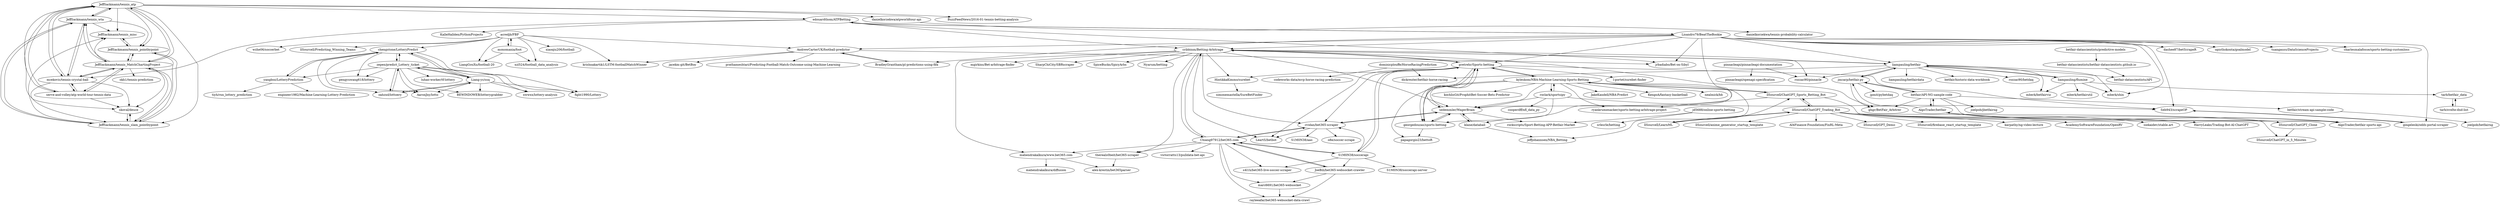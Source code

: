 digraph G {
"JeffSackmann/tennis_atp" -> "JeffSackmann/tennis_wta"
"JeffSackmann/tennis_atp" -> "mcekovic/tennis-crystal-ball"
"JeffSackmann/tennis_atp" -> "JeffSackmann/tennis_MatchChartingProject"
"JeffSackmann/tennis_atp" -> "JeffSackmann/tennis_slam_pointbypoint"
"JeffSackmann/tennis_atp" -> "serve-and-volley/atp-world-tour-tennis-data"
"JeffSackmann/tennis_atp" -> "JeffSackmann/tennis_pointbypoint"
"JeffSackmann/tennis_atp" -> "JeffSackmann/tennis_misc"
"JeffSackmann/tennis_atp" -> "skoval/deuce"
"JeffSackmann/tennis_atp" -> "danielkorzekwa/atpworldtour-api"
"JeffSackmann/tennis_atp" -> "BuzzFeedNews/2016-01-tennis-betting-analysis" ["e"=1]
"JeffSackmann/tennis_atp" -> "edouardthom/ATPBetting"
"JeffSackmann/tennis_wta" -> "JeffSackmann/tennis_atp"
"JeffSackmann/tennis_wta" -> "JeffSackmann/tennis_MatchChartingProject"
"JeffSackmann/tennis_wta" -> "JeffSackmann/tennis_slam_pointbypoint"
"JeffSackmann/tennis_wta" -> "JeffSackmann/tennis_pointbypoint"
"JeffSackmann/tennis_wta" -> "JeffSackmann/tennis_misc"
"JeffSackmann/tennis_wta" -> "mcekovic/tennis-crystal-ball"
"dominicplouffe/HorseRacingPrediction" -> "dickreuter/betfair-horse-racing"
"dominicplouffe/HorseRacingPrediction" -> "codeworks-data/mvp-horse-racing-prediction"
"liampauling/betfair" -> "liampauling/flumine"
"liampauling/betfair" -> "jmcarp/betfair.py"
"liampauling/betfair" -> "liampauling/betfairdata"
"liampauling/betfair" -> "cribbinm/Betting-Arbitrage"
"liampauling/betfair" -> "mberk/shin"
"liampauling/betfair" -> "rozzac90/pinnacle"
"liampauling/betfair" -> "mberk/betfairviz"
"liampauling/betfair" -> "betfair/historic-data-workbook"
"liampauling/betfair" -> "dickreuter/betfair-horse-racing"
"liampauling/betfair" -> "rozzac90/betdaq"
"liampauling/betfair" -> "betfair-datascientists/API"
"edouardthom/ATPBetting" -> "Lisandro79/BeatTheBookie"
"edouardthom/ATPBetting" -> "mcekovic/tennis-crystal-ball"
"edouardthom/ATPBetting" -> "jrbadiabo/Bet-on-Sibyl"
"edouardthom/ATPBetting" -> "cribbinm/Betting-Arbitrage"
"edouardthom/ATPBetting" -> "KalleHallden/PythonProjects" ["e"=1]
"zepen/predict_Lottery_ticket" -> "Liang-yc/ssq"
"zepen/predict_Lottery_ticket" -> "oahzxd/lottoery"
"zepen/predict_Lottery_ticket" -> "chengstone/LotteryPredict"
"zepen/predict_Lottery_ticket" -> "BEWINDOWEB/lotterygrabber"
"zepen/predict_Lottery_ticket" -> "xwwxx/lottery-analysis"
"zepen/predict_Lottery_ticket" -> "fight1990/Lottery"
"zepen/predict_Lottery_ticket" -> "luhao-worker/tf-lottery"
"zepen/predict_Lottery_ticket" -> "AaronJny/lotto"
"zepen/predict_Lottery_ticket" -> "pengyuwang618/lottery"
"zepen/predict_Lottery_ticket" -> "yangboz/LotteryPrediction"
"llSourcell/LearnML" -> "llSourcell/ChatGPT_Trading_Bot"
"llSourcell/LearnML" -> "llSourcell/ChatGPT_Sports_Betting_Bot"
"llSourcell/ChatGPT_Trading_Bot" -> "llSourcell/ChatGPT_Sports_Betting_Bot"
"llSourcell/ChatGPT_Trading_Bot" -> "llSourcell/ChatGPT_Clone"
"llSourcell/ChatGPT_Trading_Bot" -> "llSourcell/anime_generator_startup_template"
"llSourcell/ChatGPT_Trading_Bot" -> "AI4Finance-Foundation/FinRL-Meta" ["e"=1]
"llSourcell/ChatGPT_Trading_Bot" -> "llSourcell/GPT_Demo"
"llSourcell/ChatGPT_Trading_Bot" -> "llSourcell/LearnML"
"llSourcell/ChatGPT_Trading_Bot" -> "llSourcell/firebase_react_startup_template"
"llSourcell/ChatGPT_Trading_Bot" -> "karpathy/ng-video-lecture" ["e"=1]
"llSourcell/ChatGPT_Trading_Bot" -> "AcademySoftwareFoundation/OpenRV" ["e"=1]
"llSourcell/ChatGPT_Trading_Bot" -> "isekaidev/stable.art" ["e"=1]
"llSourcell/ChatGPT_Trading_Bot" -> "HarryLeaks/Trading-Bot-AI-ChatGPT"
"llSourcell/ChatGPT_Trading_Bot" -> "llSourcell/ChatGPT_in_5_Minutes"
"Lisandro79/BeatTheBookie" -> "cribbinm/Betting-Arbitrage"
"Lisandro79/BeatTheBookie" -> "AndrewCarterUK/football-predictor"
"Lisandro79/BeatTheBookie" -> "jrbadiabo/Bet-on-Sibyl"
"Lisandro79/BeatTheBookie" -> "pretrehr/Sports-betting"
"Lisandro79/BeatTheBookie" -> "edouardthom/ATPBetting"
"Lisandro79/BeatTheBookie" -> "BradleyGrantham/pl-predictions-using-fifa"
"Lisandro79/BeatTheBookie" -> "dashee87/betScrapeR"
"Lisandro79/BeatTheBookie" -> "opisthokonta/goalmodel" ["e"=1]
"Lisandro79/BeatTheBookie" -> "liampauling/betfair"
"Lisandro79/BeatTheBookie" -> "tuangauss/DataScienceProjects" ["e"=1]
"Lisandro79/BeatTheBookie" -> "charlesmalafosse/sports-betting-customloss"
"Lisandro79/BeatTheBookie" -> "gingeleski/odds-portal-scraper"
"Lisandro79/BeatTheBookie" -> "Seb943/scrapeOP"
"Lisandro79/BeatTheBookie" -> "sedemmler/WagerBrain"
"Lisandro79/BeatTheBookie" -> "mberk/shin"
"roclark/sportsipy" -> "cooperdff/nfl_data_py" ["e"=1]
"roclark/sportsipy" -> "Seb943/scrapeOP"
"roclark/sportsipy" -> "sedemmler/WagerBrain"
"roclark/sportsipy" -> "georgedouzas/sports-betting"
"roclark/sportsipy" -> "kyleskom/NBA-Machine-Learning-Sports-Betting"
"acredjb/FBP" -> "monomania/foot"
"acredjb/FBP" -> "xiaoqiu206/football"
"acredjb/FBP" -> "LiangGouXu/football-20"
"acredjb/FBP" -> "xzl524/football_data_analysis"
"acredjb/FBP" -> "krishnakartik1/LSTM-footballMatchWinner"
"acredjb/FBP" -> "AndrewCarterUK/football-predictor"
"acredjb/FBP" -> "chengstone/LotteryPredict"
"acredjb/FBP" -> "wzhe06/soccerbet"
"acredjb/FBP" -> "llSourcell/Predicting_Winning_Teams" ["e"=1]
"AlgoTrader/betfair" -> "AlgoTrader/betfair-sports-api"
"AlgoTrader/betfair" -> "jmcarp/betfair.py"
"AlgoTrader/betfair" -> "betfair/API-NG-sample-code"
"llSourcell/ChatGPT_Sports_Betting_Bot" -> "ryankrumenacker/sports-betting-arbitrage-project"
"llSourcell/ChatGPT_Sports_Betting_Bot" -> "kyleskom/NBA-Machine-Learning-Sports-Betting"
"llSourcell/ChatGPT_Sports_Betting_Bot" -> "llSourcell/ChatGPT_Trading_Bot"
"llSourcell/ChatGPT_Sports_Betting_Bot" -> "llSourcell/ChatGPT_Clone"
"betfair/API-NG-sample-code" -> "jmcarp/betfair.py"
"betfair/API-NG-sample-code" -> "AlgoTrader/betfair"
"betfair/API-NG-sample-code" -> "betfair/stream-api-sample-code"
"betfair/API-NG-sample-code" -> "AlgoTrader/betfair-sports-api"
"betfair/API-NG-sample-code" -> "joelpob/jbetfairng"
"betfair/API-NG-sample-code" -> "ghgr/BetFair_Arbitrer"
"AndrewCarterUK/football-predictor" -> "prathameshtari/Predicting-Football-Match-Outcome-using-Machine-Learning"
"AndrewCarterUK/football-predictor" -> "BradleyGrantham/pl-predictions-using-fifa"
"AndrewCarterUK/football-predictor" -> "krishnakartik1/LSTM-footballMatchWinner"
"AndrewCarterUK/football-predictor" -> "jrbadiabo/Bet-on-Sibyl"
"AndrewCarterUK/football-predictor" -> "jacekm-git/BetBoy"
"Liang-yc/ssq" -> "zepen/predict_Lottery_ticket"
"Liang-yc/ssq" -> "oahzxd/lottoery"
"Liang-yc/ssq" -> "chengstone/LotteryPredict"
"Liang-yc/ssq" -> "fight1990/Lottery"
"Liang-yc/ssq" -> "xwwxx/lottery-analysis"
"Liang-yc/ssq" -> "AaronJny/lotto"
"Liang-yc/ssq" -> "BEWINDOWEB/lotterygrabber"
"chengstone/LotteryPredict" -> "Liang-yc/ssq"
"chengstone/LotteryPredict" -> "yangboz/LotteryPrediction"
"chengstone/LotteryPredict" -> "zepen/predict_Lottery_ticket"
"chengstone/LotteryPredict" -> "pengyuwang618/lottery"
"chengstone/LotteryPredict" -> "oahzxd/lottoery"
"chengstone/LotteryPredict" -> "AaronJny/lotto"
"chengstone/LotteryPredict" -> "fight1990/Lottery"
"Chiang97912/bet365.com" -> "S1M0N38/soccerapi"
"Chiang97912/bet365.com" -> "mahendrakalkura/www.bet365.com"
"Chiang97912/bet365.com" -> "cvidan/bet365-scraper"
"Chiang97912/bet365.com" -> "rayleeafar/bet365-websocket-data-crawl"
"Chiang97912/bet365.com" -> "JoeBili/bet365-websocket-crawler"
"Chiang97912/bet365.com" -> "victorratts13/pulldata-bet-api"
"Chiang97912/bet365.com" -> "marc6691/bet365-websocket"
"Chiang97912/bet365.com" -> "cribbinm/Betting-Arbitrage"
"Chiang97912/bet365.com" -> "thereals0beit/bet365-scraper"
"Chiang97912/bet365.com" -> "s4l1h/bet365-live-soccer-scraper"
"cribbinm/Betting-Arbitrage" -> "Chiang97912/bet365.com"
"cribbinm/Betting-Arbitrage" -> "HintikkaKimmo/surebet"
"cribbinm/Betting-Arbitrage" -> "pretrehr/Sports-betting"
"cribbinm/Betting-Arbitrage" -> "cvidan/bet365-scraper"
"cribbinm/Betting-Arbitrage" -> "mahendrakalkura/www.bet365.com"
"cribbinm/Betting-Arbitrage" -> "liampauling/betfair"
"cribbinm/Betting-Arbitrage" -> "rozzac90/pinnacle"
"cribbinm/Betting-Arbitrage" -> "thereals0beit/bet365-scraper"
"cribbinm/Betting-Arbitrage" -> "mgirkins/Bet-arbitrage-finder"
"cribbinm/Betting-Arbitrage" -> "SharpChiCity/SBRscraper"
"cribbinm/Betting-Arbitrage" -> "ghgr/BetFair_Arbitrer"
"cribbinm/Betting-Arbitrage" -> "SpiceBucks/SpicyArbs"
"cribbinm/Betting-Arbitrage" -> "Nyarum/betting"
"cribbinm/Betting-Arbitrage" -> "sedemmler/WagerBrain"
"cribbinm/Betting-Arbitrage" -> "LeartS/betbot"
"S1M0N38/soccerapi" -> "Chiang97912/bet365.com"
"S1M0N38/soccerapi" -> "pretrehr/Sports-betting"
"S1M0N38/soccerapi" -> "cvidan/bet365-scraper"
"S1M0N38/soccerapi" -> "JoeBili/bet365-websocket-crawler"
"S1M0N38/soccerapi" -> "S1M0N38/soccerapi-server"
"S1M0N38/soccerapi" -> "s4l1h/bet365-live-soccer-scraper"
"oahzxd/lottoery" -> "zepen/predict_Lottery_ticket"
"oahzxd/lottoery" -> "Liang-yc/ssq"
"llSourcell/ChatGPT_Clone" -> "llSourcell/ChatGPT_in_5_Minutes"
"sedemmler/WagerBrain" -> "georgedouzas/sports-betting"
"sedemmler/WagerBrain" -> "pretrehr/Sports-betting"
"sedemmler/WagerBrain" -> "cvidan/bet365-scraper"
"sedemmler/WagerBrain" -> "klane/databall"
"sedemmler/WagerBrain" -> "rockscripts/Sport-Betting-APP-Betfair-Market"
"Seb943/scrapeOP" -> "gingeleski/odds-portal-scraper"
"marc6691/bet365-websocket" -> "rayleeafar/bet365-websocket-data-crawl"
"kyleskom/NBA-Machine-Learning-Sports-Betting" -> "llSourcell/ChatGPT_Sports_Betting_Bot"
"kyleskom/NBA-Machine-Learning-Sports-Betting" -> "georgedouzas/sports-betting"
"kyleskom/NBA-Machine-Learning-Sports-Betting" -> "klane/databall"
"kyleskom/NBA-Machine-Learning-Sports-Betting" -> "jeffjohannsen/NBA_Betting"
"kyleskom/NBA-Machine-Learning-Sports-Betting" -> "sedemmler/WagerBrain"
"kyleskom/NBA-Machine-Learning-Sports-Betting" -> "JakeKandell/NBA-Predict" ["e"=1]
"kyleskom/NBA-Machine-Learning-Sports-Betting" -> "pretrehr/Sports-betting"
"kyleskom/NBA-Machine-Learning-Sports-Betting" -> "ryankrumenacker/sports-betting-arbitrage-project"
"kyleskom/NBA-Machine-Learning-Sports-Betting" -> "roclark/sportsipy"
"kyleskom/NBA-Machine-Learning-Sports-Betting" -> "KengoA/fantasy-basketball" ["e"=1]
"kyleskom/NBA-Machine-Learning-Sports-Betting" -> "papagorgio23/bettoR"
"kyleskom/NBA-Machine-Learning-Sports-Betting" -> "nealmick/bb"
"kyleskom/NBA-Machine-Learning-Sports-Betting" -> "kochlisGit/ProphitBet-Soccer-Bets-Predictor"
"betfair-datascientists/predictive-models" -> "betfair-datascientists/betfair-datascientists.github.io"
"monomania/foot" -> "acredjb/FBP"
"monomania/foot" -> "xzl524/football_data_analysis"
"monomania/foot" -> "LiangGouXu/football-20"
"AlgoTrader/betfair-sports-api" -> "AlgoTrader/betfair"
"mcekovic/tennis-crystal-ball" -> "serve-and-volley/atp-world-tour-tennis-data"
"mcekovic/tennis-crystal-ball" -> "JeffSackmann/tennis_MatchChartingProject"
"mcekovic/tennis-crystal-ball" -> "JeffSackmann/tennis_atp"
"mcekovic/tennis-crystal-ball" -> "skoval/deuce"
"mcekovic/tennis-crystal-ball" -> "JeffSackmann/tennis_slam_pointbypoint"
"mcekovic/tennis-crystal-ball" -> "JeffSackmann/tennis_wta"
"yangboz/LotteryPrediction" -> "chengstone/LotteryPredict"
"yangboz/LotteryPrediction" -> "tiyh/rnn_lottery_prediction"
"yangboz/LotteryPrediction" -> "engineer1982/Machine-Learning-Lottery-Prediction"
"jd5688/online-sports-betting" -> "srlesrle/betting"
"jd5688/online-sports-betting" -> "rockscripts/Sport-Betting-APP-Betfair-Market"
"skoval/deuce" -> "JeffSackmann/tennis_slam_pointbypoint"
"BradleyGrantham/pl-predictions-using-fifa" -> "AndrewCarterUK/football-predictor"
"thereals0beit/bet365-scraper" -> "alex-krestin/bet365parser"
"pretrehr/Sports-betting" -> "georgedouzas/sports-betting"
"pretrehr/Sports-betting" -> "sedemmler/WagerBrain"
"pretrehr/Sports-betting" -> "cribbinm/Betting-Arbitrage"
"pretrehr/Sports-betting" -> "S1M0N38/soccerapi"
"pretrehr/Sports-betting" -> "cvidan/bet365-scraper"
"pretrehr/Sports-betting" -> "kyleskom/NBA-Machine-Learning-Sports-Betting"
"pretrehr/Sports-betting" -> "HintikkaKimmo/surebet"
"pretrehr/Sports-betting" -> "Seb943/scrapeOP"
"pretrehr/Sports-betting" -> "l-portet/surebet-finder"
"pretrehr/Sports-betting" -> "LeartS/betbot"
"betfair-datascientists/betfair-datascientists.github.io" -> "betfair-datascientists/API"
"tarb/betfair_data" -> "tarb/svelte-dnd-list"
"tarb/svelte-dnd-list" -> "tarb/betfair_data"
"klane/databall" -> "jeffjohannsen/NBA_Betting"
"klane/databall" -> "sedemmler/WagerBrain"
"JeffSackmann/tennis_slam_pointbypoint" -> "JeffSackmann/tennis_pointbypoint"
"JeffSackmann/tennis_slam_pointbypoint" -> "JeffSackmann/tennis_MatchChartingProject"
"JeffSackmann/tennis_slam_pointbypoint" -> "JeffSackmann/tennis_misc"
"JeffSackmann/tennis_slam_pointbypoint" -> "skoval/deuce"
"JeffSackmann/tennis_slam_pointbypoint" -> "JeffSackmann/tennis_wta"
"JoeBili/bet365-websocket-crawler" -> "marc6691/bet365-websocket"
"JoeBili/bet365-websocket-crawler" -> "rayleeafar/bet365-websocket-data-crawl"
"JoeBili/bet365-websocket-crawler" -> "Chiang97912/bet365.com"
"JeffSackmann/tennis_MatchChartingProject" -> "JeffSackmann/tennis_slam_pointbypoint"
"JeffSackmann/tennis_MatchChartingProject" -> "JeffSackmann/tennis_pointbypoint"
"JeffSackmann/tennis_MatchChartingProject" -> "JeffSackmann/tennis_wta"
"JeffSackmann/tennis_MatchChartingProject" -> "JeffSackmann/tennis_misc"
"JeffSackmann/tennis_MatchChartingProject" -> "mcekovic/tennis-crystal-ball"
"JeffSackmann/tennis_MatchChartingProject" -> "serve-and-volley/atp-world-tour-tennis-data"
"JeffSackmann/tennis_MatchChartingProject" -> "JeffSackmann/tennis_atp"
"JeffSackmann/tennis_MatchChartingProject" -> "skoval/deuce"
"JeffSackmann/tennis_MatchChartingProject" -> "okh1/tennis-prediction"
"serve-and-volley/atp-world-tour-tennis-data" -> "mcekovic/tennis-crystal-ball"
"serve-and-volley/atp-world-tour-tennis-data" -> "JeffSackmann/tennis_MatchChartingProject"
"serve-and-volley/atp-world-tour-tennis-data" -> "JeffSackmann/tennis_atp"
"serve-and-volley/atp-world-tour-tennis-data" -> "skoval/deuce"
"pinnacleapi/pinnacleapi-documentation" -> "pinnacleapi/openapi-specification"
"pinnacleapi/pinnacleapi-documentation" -> "rozzac90/pinnacle"
"jmcarp/betfair.py" -> "betfair/API-NG-sample-code"
"jmcarp/betfair.py" -> "liampauling/betfair"
"jmcarp/betfair.py" -> "ghgr/BetFair_Arbitrer"
"jmcarp/betfair.py" -> "jpmit/pybetdaq"
"liampauling/flumine" -> "liampauling/betfair"
"liampauling/flumine" -> "mberk/betfairviz"
"liampauling/flumine" -> "tarb/betfair_data"
"liampauling/flumine" -> "mberk/betfairutil"
"liampauling/flumine" -> "mberk/shin"
"gingeleski/odds-portal-scraper" -> "Seb943/scrapeOP"
"JeffSackmann/tennis_misc" -> "JeffSackmann/tennis_pointbypoint"
"JeffSackmann/tennis_pointbypoint" -> "JeffSackmann/tennis_slam_pointbypoint"
"JeffSackmann/tennis_pointbypoint" -> "JeffSackmann/tennis_misc"
"JeffSackmann/tennis_pointbypoint" -> "JeffSackmann/tennis_MatchChartingProject"
"georgedouzas/sports-betting" -> "sedemmler/WagerBrain"
"georgedouzas/sports-betting" -> "pretrehr/Sports-betting"
"georgedouzas/sports-betting" -> "papagorgio23/bettoR"
"danielkorzekwa/atpworldtour-api" -> "danielkorzekwa/tennis-probability-calculator"
"HintikkaKimmo/surebet" -> "simonemastella/SureBetFinder"
"cvidan/bet365-scraper" -> "Chiang97912/bet365.com"
"cvidan/bet365-scraper" -> "sedemmler/WagerBrain"
"cvidan/bet365-scraper" -> "S1M0N38/aao"
"cvidan/bet365-scraper" -> "LeartS/betbot"
"cvidan/bet365-scraper" -> "o8e/soccer-scrape"
"betfair/stream-api-sample-code" -> "joelpob/betfairng"
"mahendrakalkura/www.bet365.com" -> "mahendrakalkura/diffusion"
"mahendrakalkura/www.bet365.com" -> "alex-krestin/bet365parser"
"JeffSackmann/tennis_atp" ["l"="23.919,-33.184"]
"JeffSackmann/tennis_wta" ["l"="23.935,-33.195"]
"mcekovic/tennis-crystal-ball" ["l"="23.922,-33.166"]
"JeffSackmann/tennis_MatchChartingProject" ["l"="23.945,-33.182"]
"JeffSackmann/tennis_slam_pointbypoint" ["l"="23.957,-33.188"]
"serve-and-volley/atp-world-tour-tennis-data" ["l"="23.942,-33.164"]
"JeffSackmann/tennis_pointbypoint" ["l"="23.954,-33.202"]
"JeffSackmann/tennis_misc" ["l"="23.941,-33.207"]
"skoval/deuce" ["l"="23.958,-33.171"]
"danielkorzekwa/atpworldtour-api" ["l"="23.919,-33.224"]
"BuzzFeedNews/2016-01-tennis-betting-analysis" ["l"="15.245,-30.453"]
"edouardthom/ATPBetting" ["l"="23.835,-33.115"]
"dominicplouffe/HorseRacingPrediction" ["l"="23.822,-32.912"]
"dickreuter/betfair-horse-racing" ["l"="23.814,-32.949"]
"codeworks-data/mvp-horse-racing-prediction" ["l"="23.826,-32.89"]
"liampauling/betfair" ["l"="23.799,-33.002"]
"liampauling/flumine" ["l"="23.784,-32.985"]
"jmcarp/betfair.py" ["l"="23.76,-32.979"]
"liampauling/betfairdata" ["l"="23.806,-32.985"]
"cribbinm/Betting-Arbitrage" ["l"="23.842,-33.037"]
"mberk/shin" ["l"="23.785,-33.026"]
"rozzac90/pinnacle" ["l"="23.838,-32.992"]
"mberk/betfairviz" ["l"="23.797,-32.976"]
"betfair/historic-data-workbook" ["l"="23.816,-32.981"]
"rozzac90/betdaq" ["l"="23.818,-32.994"]
"betfair-datascientists/API" ["l"="23.749,-33.004"]
"Lisandro79/BeatTheBookie" ["l"="23.799,-33.076"]
"jrbadiabo/Bet-on-Sibyl" ["l"="23.773,-33.11"]
"KalleHallden/PythonProjects" ["l"="-31.706,21.22"]
"zepen/predict_Lottery_ticket" ["l"="23.498,-33.138"]
"Liang-yc/ssq" ["l"="23.48,-33.146"]
"oahzxd/lottoery" ["l"="23.484,-33.126"]
"chengstone/LotteryPredict" ["l"="23.522,-33.147"]
"BEWINDOWEB/lotterygrabber" ["l"="23.463,-33.13"]
"xwwxx/lottery-analysis" ["l"="23.462,-33.146"]
"fight1990/Lottery" ["l"="23.502,-33.155"]
"luhao-worker/tf-lottery" ["l"="23.495,-33.11"]
"AaronJny/lotto" ["l"="23.49,-33.163"]
"pengyuwang618/lottery" ["l"="23.521,-33.124"]
"yangboz/LotteryPrediction" ["l"="23.514,-33.174"]
"llSourcell/LearnML" ["l"="23.842,-33.223"]
"llSourcell/ChatGPT_Trading_Bot" ["l"="23.812,-33.222"]
"llSourcell/ChatGPT_Sports_Betting_Bot" ["l"="23.835,-33.184"]
"llSourcell/ChatGPT_Clone" ["l"="23.806,-33.199"]
"llSourcell/anime_generator_startup_template" ["l"="23.784,-33.231"]
"AI4Finance-Foundation/FinRL-Meta" ["l"="21.61,32.514"]
"llSourcell/GPT_Demo" ["l"="23.82,-33.251"]
"llSourcell/firebase_react_startup_template" ["l"="23.792,-33.242"]
"karpathy/ng-video-lecture" ["l"="27.378,30.981"]
"AcademySoftwareFoundation/OpenRV" ["l"="-12.185,27.445"]
"isekaidev/stable.art" ["l"="34.436,29.322"]
"HarryLeaks/Trading-Bot-AI-ChatGPT" ["l"="23.806,-33.246"]
"llSourcell/ChatGPT_in_5_Minutes" ["l"="23.787,-33.212"]
"AndrewCarterUK/football-predictor" ["l"="23.713,-33.107"]
"pretrehr/Sports-betting" ["l"="23.862,-33.072"]
"BradleyGrantham/pl-predictions-using-fifa" ["l"="23.74,-33.094"]
"dashee87/betScrapeR" ["l"="23.773,-33.058"]
"opisthokonta/goalmodel" ["l"="-10.946,24.062"]
"tuangauss/DataScienceProjects" ["l"="22.024,30.079"]
"charlesmalafosse/sports-betting-customloss" ["l"="23.764,-33.075"]
"gingeleski/odds-portal-scraper" ["l"="23.808,-33.098"]
"Seb943/scrapeOP" ["l"="23.831,-33.09"]
"sedemmler/WagerBrain" ["l"="23.867,-33.085"]
"roclark/sportsipy" ["l"="23.875,-33.111"]
"cooperdff/nfl_data_py" ["l"="24.344,-27.824"]
"georgedouzas/sports-betting" ["l"="23.884,-33.095"]
"kyleskom/NBA-Machine-Learning-Sports-Betting" ["l"="23.862,-33.129"]
"acredjb/FBP" ["l"="23.62,-33.128"]
"monomania/foot" ["l"="23.614,-33.15"]
"xiaoqiu206/football" ["l"="23.591,-33.121"]
"LiangGouXu/football-20" ["l"="23.633,-33.146"]
"xzl524/football_data_analysis" ["l"="23.597,-33.142"]
"krishnakartik1/LSTM-footballMatchWinner" ["l"="23.664,-33.118"]
"wzhe06/soccerbet" ["l"="23.605,-33.1"]
"llSourcell/Predicting_Winning_Teams" ["l"="-11.053,24.062"]
"AlgoTrader/betfair" ["l"="23.741,-32.949"]
"AlgoTrader/betfair-sports-api" ["l"="23.727,-32.939"]
"betfair/API-NG-sample-code" ["l"="23.732,-32.965"]
"ryankrumenacker/sports-betting-arbitrage-project" ["l"="23.847,-33.163"]
"betfair/stream-api-sample-code" ["l"="23.697,-32.942"]
"joelpob/jbetfairng" ["l"="23.705,-32.964"]
"ghgr/BetFair_Arbitrer" ["l"="23.775,-33"]
"prathameshtari/Predicting-Football-Match-Outcome-using-Machine-Learning" ["l"="23.7,-33.129"]
"jacekm-git/BetBoy" ["l"="23.686,-33.094"]
"Chiang97912/bet365.com" ["l"="23.89,-33.026"]
"S1M0N38/soccerapi" ["l"="23.899,-33.047"]
"mahendrakalkura/www.bet365.com" ["l"="23.88,-33.006"]
"cvidan/bet365-scraper" ["l"="23.879,-33.054"]
"rayleeafar/bet365-websocket-data-crawl" ["l"="23.903,-33.006"]
"JoeBili/bet365-websocket-crawler" ["l"="23.911,-33.02"]
"victorratts13/pulldata-bet-api" ["l"="23.929,-33.015"]
"marc6691/bet365-websocket" ["l"="23.918,-33.004"]
"thereals0beit/bet365-scraper" ["l"="23.866,-33.01"]
"s4l1h/bet365-live-soccer-scraper" ["l"="23.922,-33.034"]
"HintikkaKimmo/surebet" ["l"="23.86,-33.045"]
"mgirkins/Bet-arbitrage-finder" ["l"="23.822,-33.048"]
"SharpChiCity/SBRscraper" ["l"="23.823,-33.021"]
"SpiceBucks/SpicyArbs" ["l"="23.814,-33.036"]
"Nyarum/betting" ["l"="23.842,-33.012"]
"LeartS/betbot" ["l"="23.851,-33.056"]
"S1M0N38/soccerapi-server" ["l"="23.93,-33.048"]
"klane/databall" ["l"="23.86,-33.108"]
"rockscripts/Sport-Betting-APP-Betfair-Market" ["l"="23.93,-33.084"]
"jeffjohannsen/NBA_Betting" ["l"="23.883,-33.129"]
"JakeKandell/NBA-Predict" ["l"="24.539,-27.899"]
"KengoA/fantasy-basketball" ["l"="24.511,-27.902"]
"papagorgio23/bettoR" ["l"="23.899,-33.118"]
"nealmick/bb" ["l"="23.84,-33.146"]
"kochlisGit/ProphitBet-Soccer-Bets-Predictor" ["l"="23.874,-33.154"]
"betfair-datascientists/predictive-models" ["l"="23.681,-33.001"]
"betfair-datascientists/betfair-datascientists.github.io" ["l"="23.711,-33.003"]
"tiyh/rnn_lottery_prediction" ["l"="23.525,-33.193"]
"engineer1982/Machine-Learning-Lottery-Prediction" ["l"="23.499,-33.199"]
"jd5688/online-sports-betting" ["l"="23.974,-33.08"]
"srlesrle/betting" ["l"="24.002,-33.076"]
"alex-krestin/bet365parser" ["l"="23.875,-32.99"]
"l-portet/surebet-finder" ["l"="23.898,-33.075"]
"tarb/betfair_data" ["l"="23.781,-32.951"]
"tarb/svelte-dnd-list" ["l"="23.78,-32.933"]
"okh1/tennis-prediction" ["l"="23.982,-33.189"]
"pinnacleapi/pinnacleapi-documentation" ["l"="23.859,-32.957"]
"pinnacleapi/openapi-specification" ["l"="23.872,-32.938"]
"jpmit/pybetdaq" ["l"="23.76,-32.962"]
"mberk/betfairutil" ["l"="23.781,-32.965"]
"danielkorzekwa/tennis-probability-calculator" ["l"="23.925,-33.245"]
"simonemastella/SureBetFinder" ["l"="23.864,-33.027"]
"S1M0N38/aao" ["l"="23.911,-33.061"]
"o8e/soccer-scrape" ["l"="23.884,-33.039"]
"joelpob/betfairng" ["l"="23.678,-32.925"]
"mahendrakalkura/diffusion" ["l"="23.895,-32.984"]
}